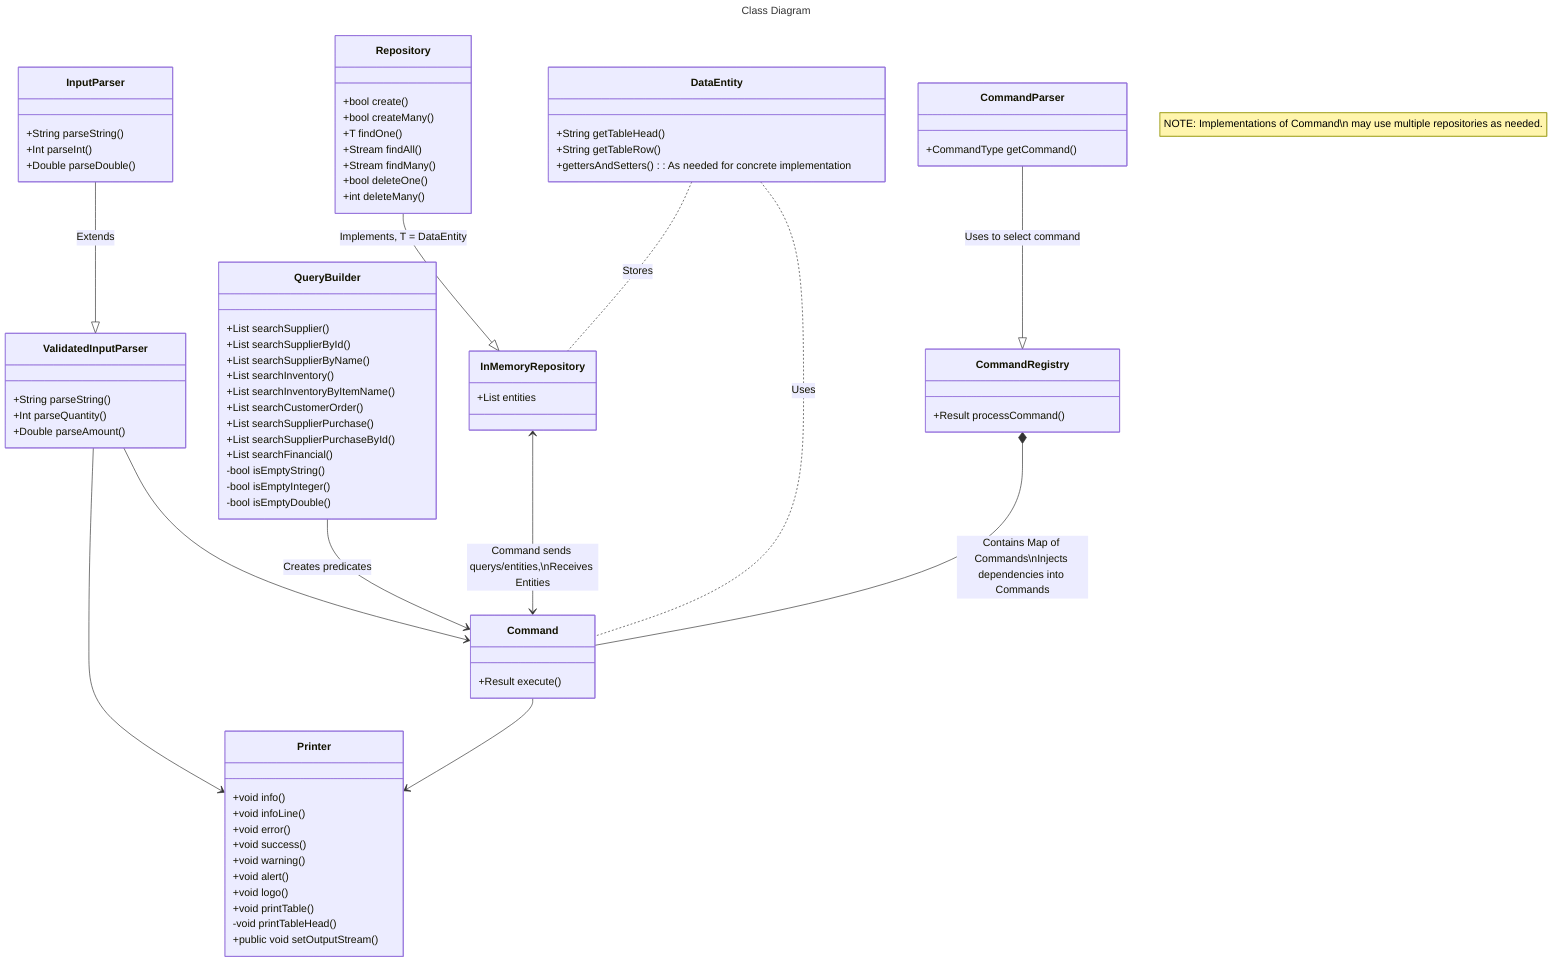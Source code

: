 ---
title: Class Diagram
---
classDiagram
    class Command {
        +Result execute()
    }

    class Repository{
        +bool create()
        +bool createMany()
        +T findOne()
        +Stream findAll()
        +Stream findMany()
        +bool deleteOne()
        +int deleteMany()
    }

    class InMemoryRepository {
        +List entities
    }

    class DataEntity {
        +String getTableHead()
        +String getTableRow()
        +gettersAndSetters(): As needed for concrete implementation
    }

    class QueryBuilder{
        +List searchSupplier()
        +List searchSupplierById()
        +List searchSupplierByName()
        +List searchInventory()
        +List searchInventoryByItemName()
        +List searchCustomerOrder()
        +List searchSupplierPurchase()
        +List searchSupplierPurchaseById()
        +List searchFinancial()
        -bool isEmptyString()
        -bool isEmptyInteger()
        -bool isEmptyDouble()
    }

    class CommandParser {
        +CommandType getCommand()
    }

    class InputParser{
        +String parseString()
        +Int parseInt()
        +Double parseDouble()
    }

    class ValidatedInputParser{
        +String parseString()
        +Int parseQuantity()
        +Double parseAmount()
    }

    class Printer{
        +void info()
        +void infoLine()
        +void error()
        +void success()
        +void warning()
        +void alert()
        +void logo()
        +void printTable()
        -void printTableHead()
        +public void setOutputStream()
    }

    class CommandRegistry {
        +Result processCommand()
    }

    Repository --|> InMemoryRepository: Implements, T = DataEntity
    InputParser --|> ValidatedInputParser: Extends
    ValidatedInputParser --> Printer
    ValidatedInputParser --> Command
    Command --> Printer
    QueryBuilder --> Command: Creates predicates
    InMemoryRepository <--> Command: Command sends querys/entities,\nReceives Entities
    DataEntity .. InMemoryRepository: Stores
    DataEntity .. Command: Uses
    CommandRegistry *-- Command: Contains Map of Commands\nInjects dependencies into Commands
    CommandParser --|> CommandRegistry: Uses to select command
    note "NOTE: Implementations of Command\n may use multiple repositories as needed."